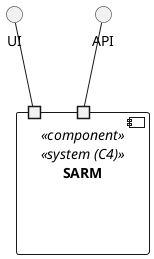 @startuml vista-logica
top to bottom direction

interface "UI" as UI
interface "API" as API

component "SARM" <<component>> <<system (C4)>> {
    portin " " as PI1
    portin " " as PI2
    
}

UI -- PI1
API -- PI2

@enduml